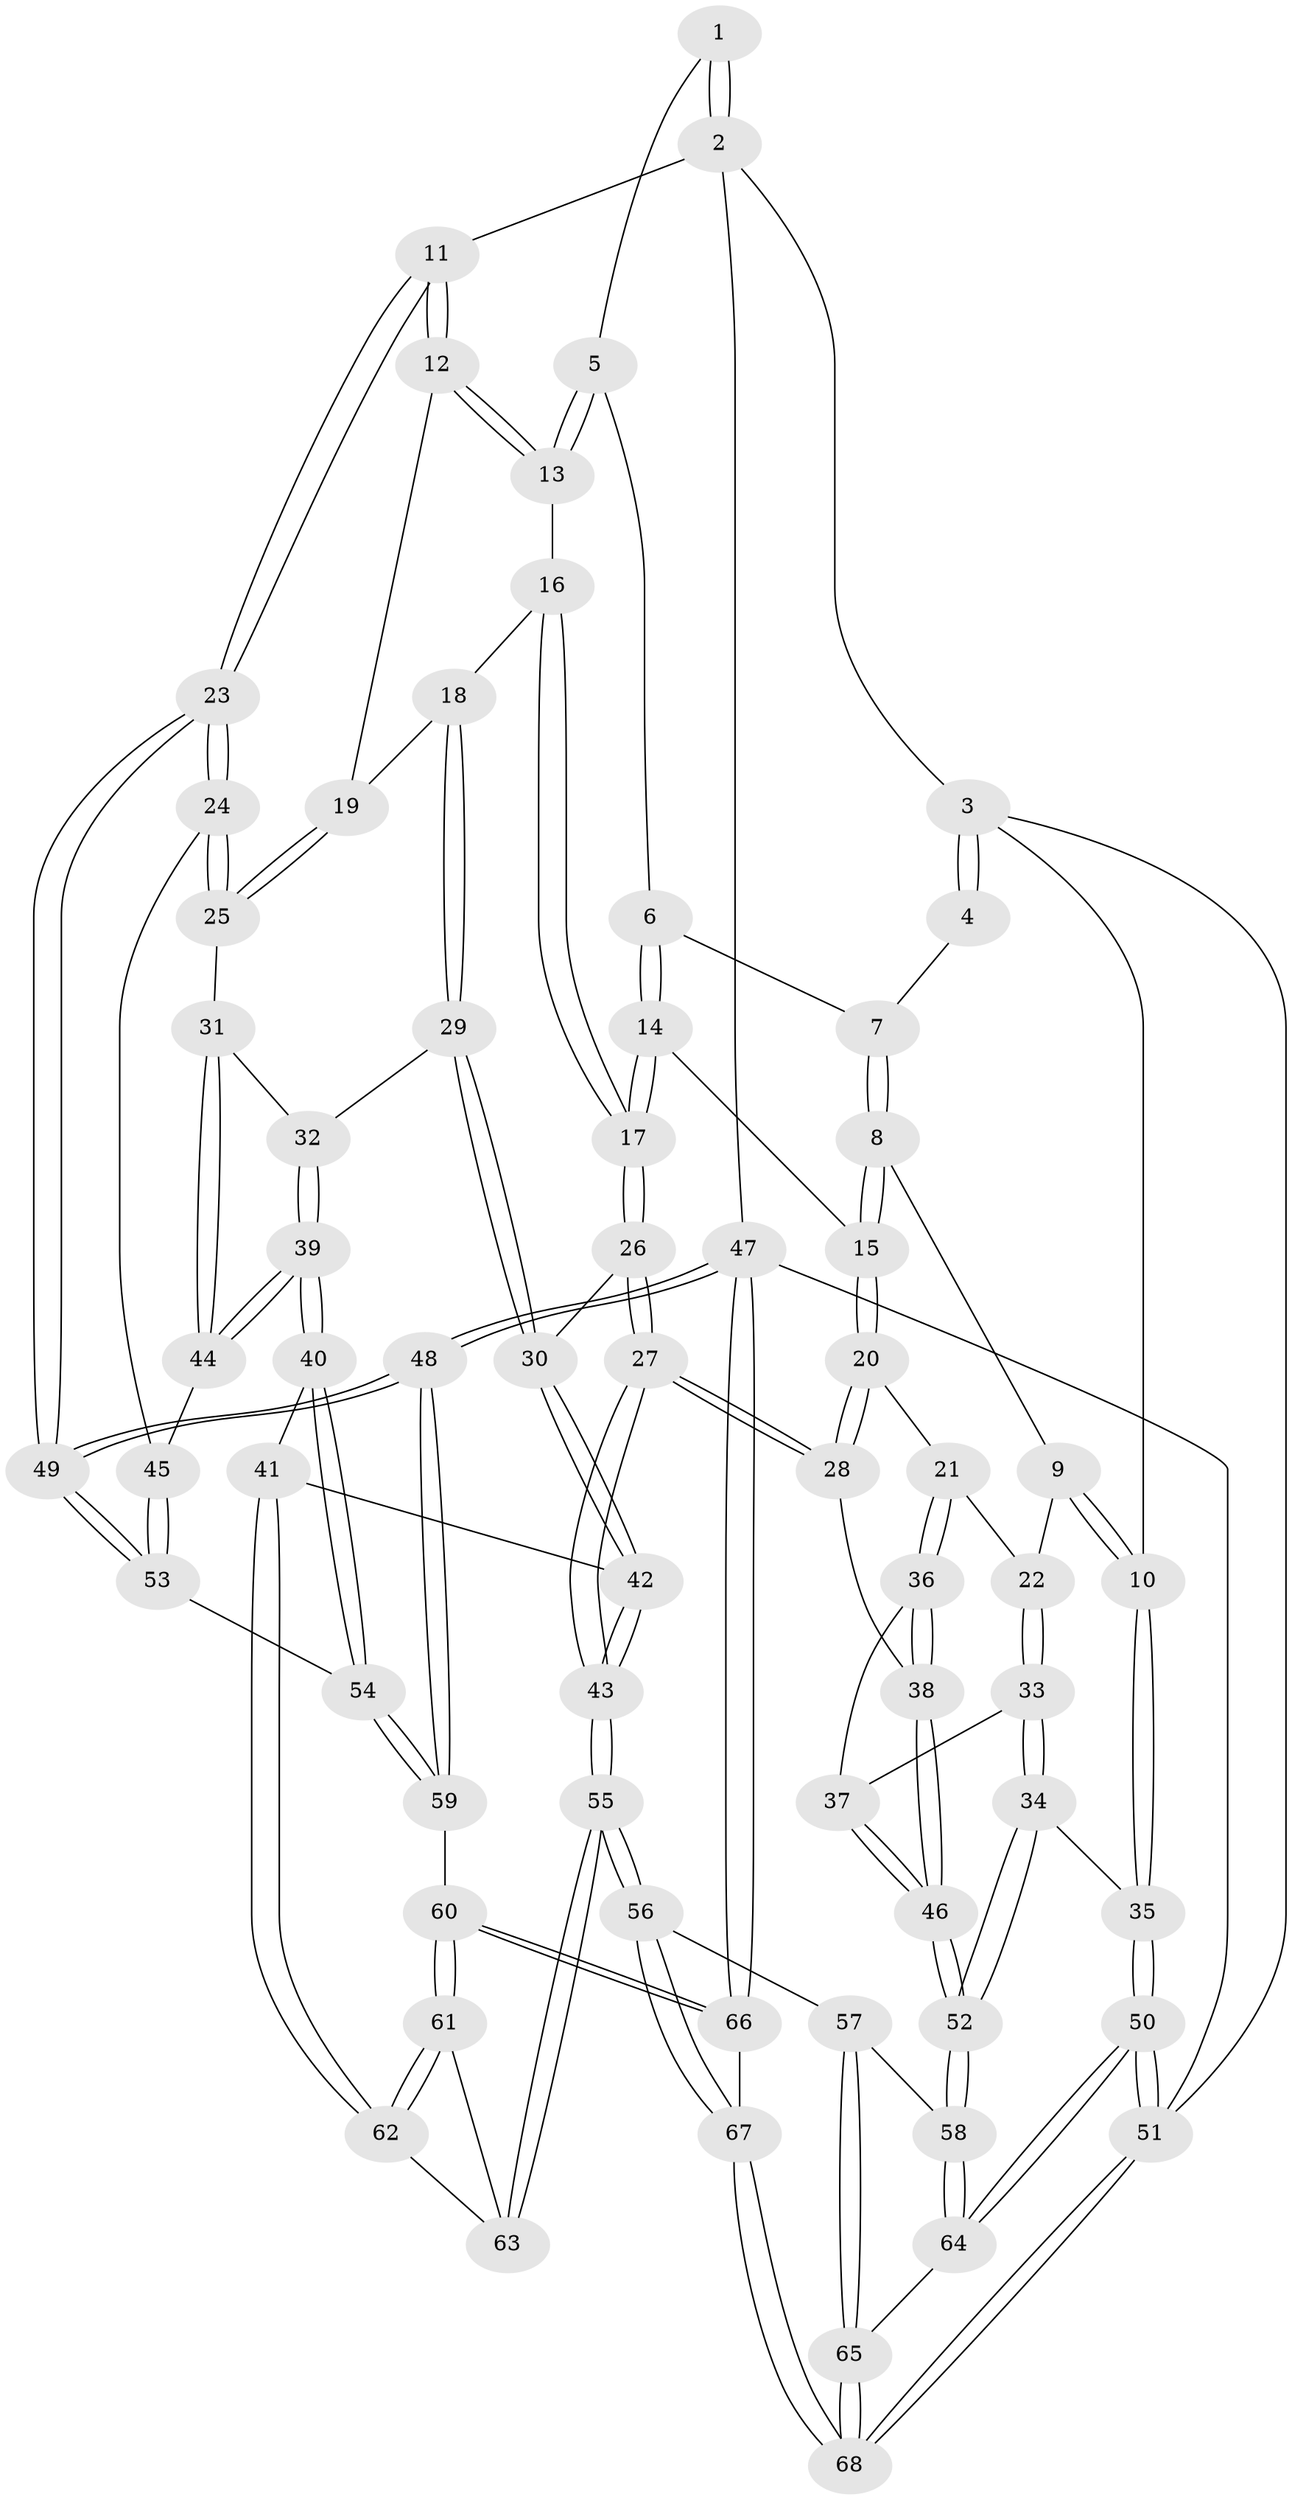 // Generated by graph-tools (version 1.1) at 2025/11/02/27/25 16:11:58]
// undirected, 68 vertices, 167 edges
graph export_dot {
graph [start="1"]
  node [color=gray90,style=filled];
  1 [pos="+0.6099663046565895+0"];
  2 [pos="+1+0"];
  3 [pos="+0+0"];
  4 [pos="+0.2419786533393607+0"];
  5 [pos="+0.6025323550994804+0"];
  6 [pos="+0.48109518008562235+0.10438824316921509"];
  7 [pos="+0.3499542966140414+0.09417404333915144"];
  8 [pos="+0.3099251712733578+0.13680674524033262"];
  9 [pos="+0.21880583915149115+0.1611967806220943"];
  10 [pos="+0+0"];
  11 [pos="+1+0"];
  12 [pos="+0.9080441304049084+0.12409016269049669"];
  13 [pos="+0.6455266338071198+0.06759391795498591"];
  14 [pos="+0.4609039081027505+0.2327660958158431"];
  15 [pos="+0.3981907020413181+0.2592226731271513"];
  16 [pos="+0.6545546619573063+0.11964257503175171"];
  17 [pos="+0.5588154391816231+0.3009219250435707"];
  18 [pos="+0.7561005722541702+0.25687476998617076"];
  19 [pos="+0.8342036021481574+0.2352521376111889"];
  20 [pos="+0.3623048048884719+0.3056933149681869"];
  21 [pos="+0.30489088282075044+0.31606324885806625"];
  22 [pos="+0.2498243733332812+0.2965853330581411"];
  23 [pos="+1+0.3955314446914917"];
  24 [pos="+1+0.4025343549494509"];
  25 [pos="+0.9269404895285002+0.3574825577737763"];
  26 [pos="+0.5606166009871397+0.30528728691387347"];
  27 [pos="+0.4983985401043694+0.48186410510341926"];
  28 [pos="+0.47865047983625375+0.4800044625152638"];
  29 [pos="+0.7262003531433006+0.319105216255885"];
  30 [pos="+0.7033533471120056+0.330226349133164"];
  31 [pos="+0.8370986599347925+0.39071225589058933"];
  32 [pos="+0.762585592144007+0.35696322662571717"];
  33 [pos="+0.08713995911067271+0.40890021827531103"];
  34 [pos="+0.009154064645117473+0.4393225594121871"];
  35 [pos="+0+0.428278778677446"];
  36 [pos="+0.3001561026610237+0.41699176854248216"];
  37 [pos="+0.27623755240364495+0.4392181756029952"];
  38 [pos="+0.44970735955711993+0.4903761871704539"];
  39 [pos="+0.7603455180761962+0.5351380962005612"];
  40 [pos="+0.7480713472190935+0.544670882869216"];
  41 [pos="+0.689236284289109+0.5488047309399919"];
  42 [pos="+0.6436419225473048+0.536779256457513"];
  43 [pos="+0.5740271749110086+0.5462221131502653"];
  44 [pos="+0.8085010538857302+0.5126281365523153"];
  45 [pos="+0.8924714065362926+0.5143004242614964"];
  46 [pos="+0.2929000551074056+0.5998972705423067"];
  47 [pos="+1+1"];
  48 [pos="+1+1"];
  49 [pos="+1+0.6666837171293413"];
  50 [pos="+0+0.9945845840112506"];
  51 [pos="+0+1"];
  52 [pos="+0.25416059345082215+0.6476989425816759"];
  53 [pos="+0.9273117699845446+0.6558511092325856"];
  54 [pos="+0.8556480307356397+0.6912829477739241"];
  55 [pos="+0.5216028073796188+0.7580402554942958"];
  56 [pos="+0.5098423108951934+0.7690605621633685"];
  57 [pos="+0.4590840182150034+0.7593380308900375"];
  58 [pos="+0.2567474319254661+0.6704735282575026"];
  59 [pos="+0.812865468495452+0.79482254722486"];
  60 [pos="+0.7675713029754428+0.8002235491656419"];
  61 [pos="+0.7565168484631891+0.7942275937606026"];
  62 [pos="+0.693712263021767+0.5759381560601246"];
  63 [pos="+0.6683495593403046+0.772484127822954"];
  64 [pos="+0.17259302964883563+0.8026519250511763"];
  65 [pos="+0.28612311112720856+0.9181616950509371"];
  66 [pos="+0.5921474061900546+1"];
  67 [pos="+0.5278729105578307+1"];
  68 [pos="+0.41074738976582464+1"];
  1 -- 2;
  1 -- 2;
  1 -- 5;
  2 -- 3;
  2 -- 11;
  2 -- 47;
  3 -- 4;
  3 -- 4;
  3 -- 10;
  3 -- 51;
  4 -- 7;
  5 -- 6;
  5 -- 13;
  5 -- 13;
  6 -- 7;
  6 -- 14;
  6 -- 14;
  7 -- 8;
  7 -- 8;
  8 -- 9;
  8 -- 15;
  8 -- 15;
  9 -- 10;
  9 -- 10;
  9 -- 22;
  10 -- 35;
  10 -- 35;
  11 -- 12;
  11 -- 12;
  11 -- 23;
  11 -- 23;
  12 -- 13;
  12 -- 13;
  12 -- 19;
  13 -- 16;
  14 -- 15;
  14 -- 17;
  14 -- 17;
  15 -- 20;
  15 -- 20;
  16 -- 17;
  16 -- 17;
  16 -- 18;
  17 -- 26;
  17 -- 26;
  18 -- 19;
  18 -- 29;
  18 -- 29;
  19 -- 25;
  19 -- 25;
  20 -- 21;
  20 -- 28;
  20 -- 28;
  21 -- 22;
  21 -- 36;
  21 -- 36;
  22 -- 33;
  22 -- 33;
  23 -- 24;
  23 -- 24;
  23 -- 49;
  23 -- 49;
  24 -- 25;
  24 -- 25;
  24 -- 45;
  25 -- 31;
  26 -- 27;
  26 -- 27;
  26 -- 30;
  27 -- 28;
  27 -- 28;
  27 -- 43;
  27 -- 43;
  28 -- 38;
  29 -- 30;
  29 -- 30;
  29 -- 32;
  30 -- 42;
  30 -- 42;
  31 -- 32;
  31 -- 44;
  31 -- 44;
  32 -- 39;
  32 -- 39;
  33 -- 34;
  33 -- 34;
  33 -- 37;
  34 -- 35;
  34 -- 52;
  34 -- 52;
  35 -- 50;
  35 -- 50;
  36 -- 37;
  36 -- 38;
  36 -- 38;
  37 -- 46;
  37 -- 46;
  38 -- 46;
  38 -- 46;
  39 -- 40;
  39 -- 40;
  39 -- 44;
  39 -- 44;
  40 -- 41;
  40 -- 54;
  40 -- 54;
  41 -- 42;
  41 -- 62;
  41 -- 62;
  42 -- 43;
  42 -- 43;
  43 -- 55;
  43 -- 55;
  44 -- 45;
  45 -- 53;
  45 -- 53;
  46 -- 52;
  46 -- 52;
  47 -- 48;
  47 -- 48;
  47 -- 66;
  47 -- 66;
  47 -- 51;
  48 -- 49;
  48 -- 49;
  48 -- 59;
  48 -- 59;
  49 -- 53;
  49 -- 53;
  50 -- 51;
  50 -- 51;
  50 -- 64;
  50 -- 64;
  51 -- 68;
  51 -- 68;
  52 -- 58;
  52 -- 58;
  53 -- 54;
  54 -- 59;
  54 -- 59;
  55 -- 56;
  55 -- 56;
  55 -- 63;
  55 -- 63;
  56 -- 57;
  56 -- 67;
  56 -- 67;
  57 -- 58;
  57 -- 65;
  57 -- 65;
  58 -- 64;
  58 -- 64;
  59 -- 60;
  60 -- 61;
  60 -- 61;
  60 -- 66;
  60 -- 66;
  61 -- 62;
  61 -- 62;
  61 -- 63;
  62 -- 63;
  64 -- 65;
  65 -- 68;
  65 -- 68;
  66 -- 67;
  67 -- 68;
  67 -- 68;
}
